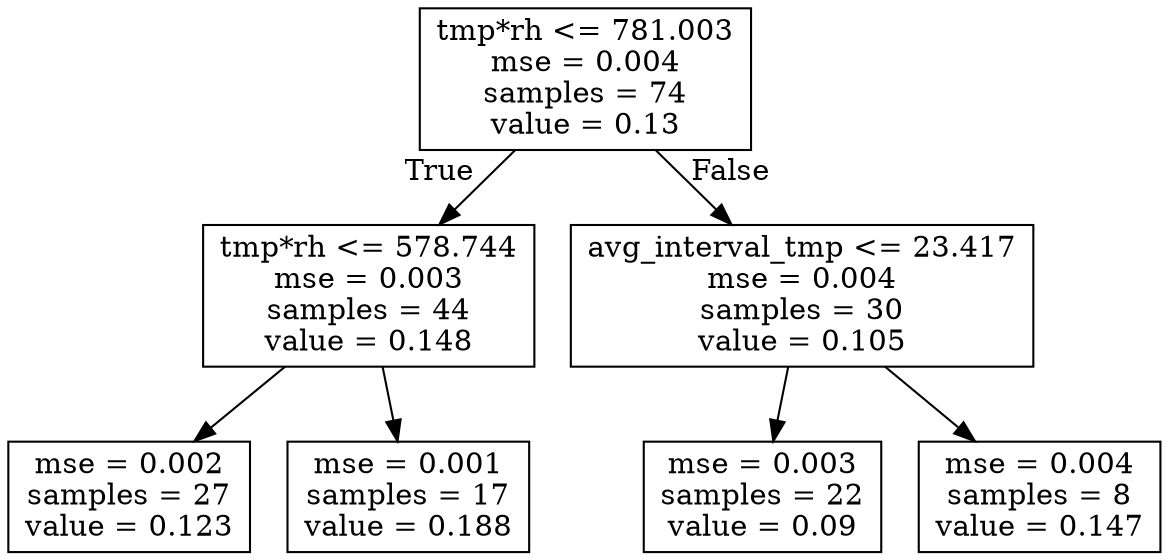 digraph Tree {
node [shape=box] ;
0 [label="tmp*rh <= 781.003\nmse = 0.004\nsamples = 74\nvalue = 0.13"] ;
1 [label="tmp*rh <= 578.744\nmse = 0.003\nsamples = 44\nvalue = 0.148"] ;
0 -> 1 [labeldistance=2.5, labelangle=45, headlabel="True"] ;
2 [label="mse = 0.002\nsamples = 27\nvalue = 0.123"] ;
1 -> 2 ;
3 [label="mse = 0.001\nsamples = 17\nvalue = 0.188"] ;
1 -> 3 ;
4 [label="avg_interval_tmp <= 23.417\nmse = 0.004\nsamples = 30\nvalue = 0.105"] ;
0 -> 4 [labeldistance=2.5, labelangle=-45, headlabel="False"] ;
5 [label="mse = 0.003\nsamples = 22\nvalue = 0.09"] ;
4 -> 5 ;
6 [label="mse = 0.004\nsamples = 8\nvalue = 0.147"] ;
4 -> 6 ;
}